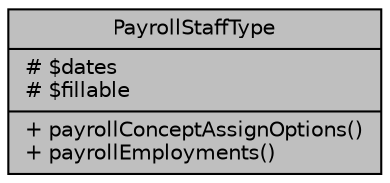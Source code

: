 digraph "PayrollStaffType"
{
 // LATEX_PDF_SIZE
  bgcolor="transparent";
  edge [fontname="Helvetica",fontsize="10",labelfontname="Helvetica",labelfontsize="10"];
  node [fontname="Helvetica",fontsize="10",shape=record];
  Node1 [label="{PayrollStaffType\n|# $dates\l# $fillable\l|+ payrollConceptAssignOptions()\l+ payrollEmployments()\l}",height=0.2,width=0.4,color="black", fillcolor="grey75", style="filled", fontcolor="black",tooltip="Datos del tipo de personal."];
}
